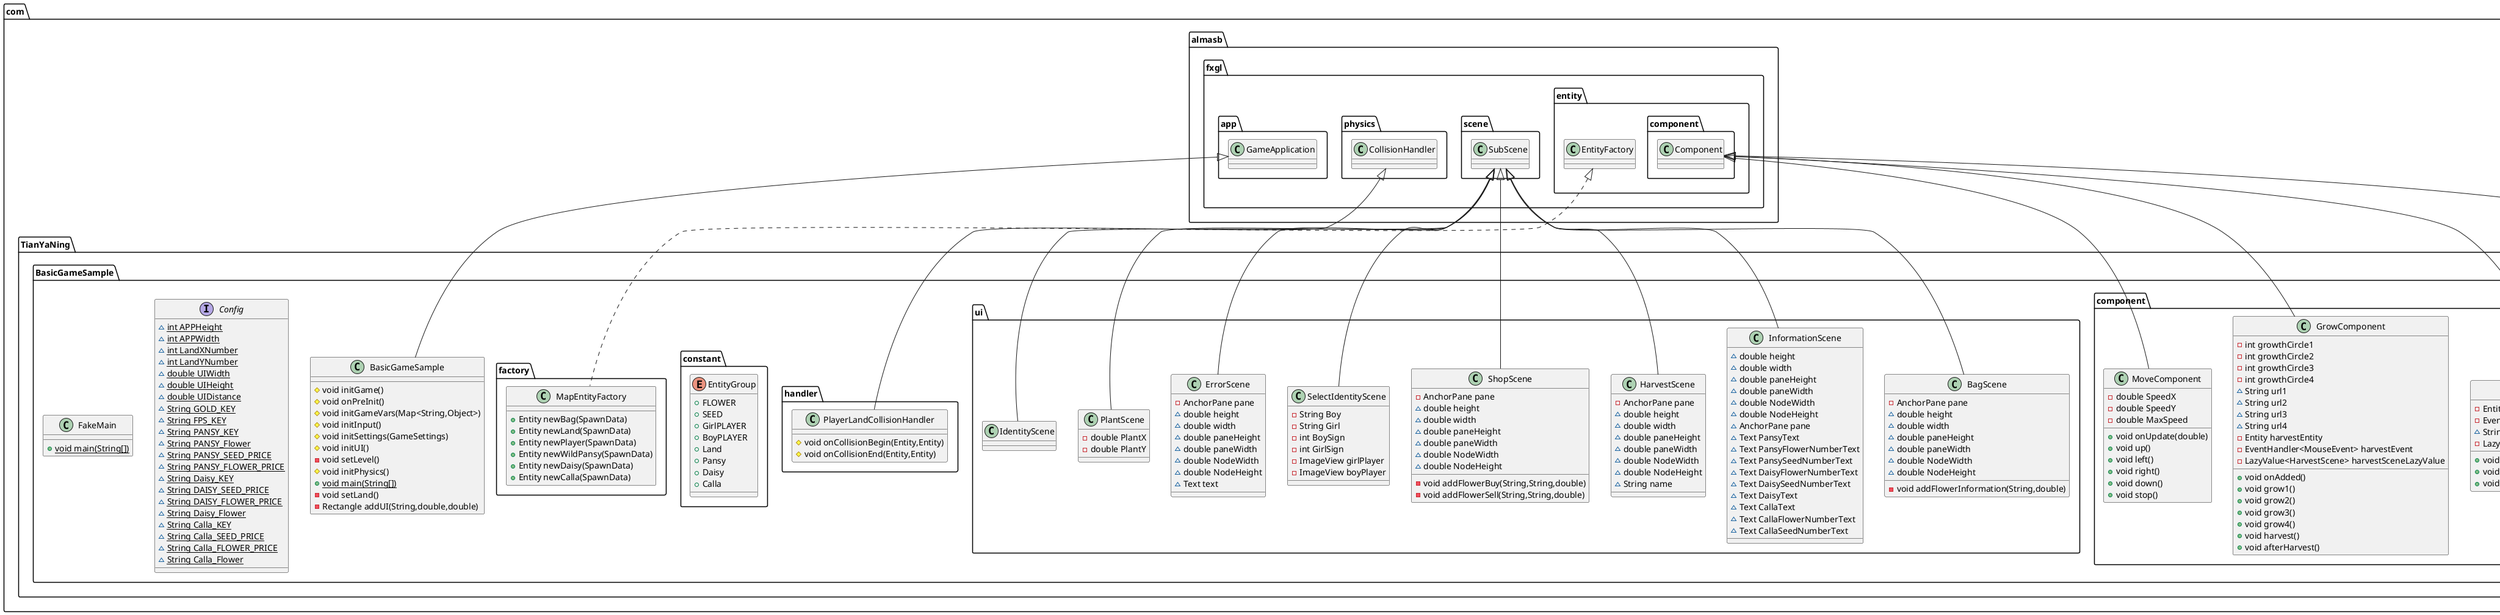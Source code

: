 @startuml
class com.TianYaNing.BasicGameSample.component.IdentityComponent {
- LazyValue<IdentityScene> IdentitySceneLazyValue
- EventHandler<MouseEvent> IdentityHandler
+ void onAdded()
}
class com.TianYaNing.BasicGameSample.ui.SelectIdentityScene {
- String Boy
- String Girl
- int BoySign
- int GirlSign
- ImageView girlPlayer
- ImageView boyPlayer
}
class com.TianYaNing.BasicGameSample.ui.ErrorScene {
- AnchorPane pane
~ double height
~ double width
~ double paneHeight
~ double paneWidth
~ double NodeWidth
~ double NodeHeight
~ Text text
}
class com.TianYaNing.BasicGameSample.component.PlantComponent {
- Entity PlantEntity
- EventHandler<MouseEvent> PlantHandler
~ String name
- LazyValue<PlantScene> plantSceneLazyValue
+ void onAdded()
+ void play()
+ void stop()
}
class com.TianYaNing.BasicGameSample.ui.PlantScene {
- double PlantX
- double PlantY
}
class com.TianYaNing.BasicGameSample.BasicGameSample {
# void initGame()
# void onPreInit()
# void initGameVars(Map<String,Object>)
# void initInput()
# void initSettings(GameSettings)
# void initUI()
- void setLevel()
# void initPhysics()
+ {static} void main(String[])
- void setLand()
- Rectangle addUI(String,double,double)
}
class com.TianYaNing.BasicGameSample.handler.PlayerLandCollisionHandler {
# void onCollisionBegin(Entity,Entity)
# void onCollisionEnd(Entity,Entity)
}
class com.TianYaNing.BasicGameSample.ui.IdentityScene {
}
enum com.TianYaNing.BasicGameSample.constant.EntityGroup {
+  FLOWER
+  SEED
+  GirlPLAYER
+  BoyPLAYER
+  Land
+  Pansy
+  Daisy
+  Calla
}
class com.TianYaNing.BasicGameSample.factory.MapEntityFactory {
+ Entity newBag(SpawnData)
+ Entity newLand(SpawnData)
+ Entity newPlayer(SpawnData)
+ Entity newWildPansy(SpawnData)
+ Entity newDaisy(SpawnData)
+ Entity newCalla(SpawnData)
}
interface com.TianYaNing.BasicGameSample.Config {
~ {static} int APPHeight
~ {static} int APPWidth
~ {static} int LandXNumber
~ {static} int LandYNumber
~ {static} double UIWidth
~ {static} double UIHeight
~ {static} double UIDistance
~ {static} String GOLD_KEY
~ {static} String FPS_KEY
~ {static} String PANSY_KEY
~ {static} String PANSY_Flower
~ {static} String PANSY_SEED_PRICE
~ {static} String PANSY_FLOWER_PRICE
~ {static} String Daisy_KEY
~ {static} String DAISY_SEED_PRICE
~ {static} String DAISY_FLOWER_PRICE
~ {static} String Daisy_Flower
~ {static} String Calla_KEY
~ {static} String Calla_SEED_PRICE
~ {static} String Calla_FLOWER_PRICE
~ {static} String Calla_Flower
}
class com.TianYaNing.BasicGameSample.ui.BagScene {
- AnchorPane pane
~ double height
~ double width
~ double paneHeight
~ double paneWidth
~ double NodeWidth
~ double NodeHeight
- void addFlowerInformation(String,double)
}
class com.TianYaNing.BasicGameSample.ui.InformationScene {
~ double height
~ double width
~ double paneHeight
~ double paneWidth
~ double NodeWidth
~ double NodeHeight
~ AnchorPane pane
~ Text PansyText
~ Text PansyFlowerNumberText
~ Text PansySeedNumberText
~ Text DaisyFlowerNumberText
~ Text DaisySeedNumberText
~ Text DaisyText
~ Text CallaText
~ Text CallaFlowerNumberText
~ Text CallaSeedNumberText
}
class com.TianYaNing.BasicGameSample.FakeMain {
+ {static} void main(String[])
}
class com.TianYaNing.BasicGameSample.component.GrowComponent {
- int growthCircle1
- int growthCircle2
- int growthCircle3
- int growthCircle4
~ String url1
~ String url2
~ String url3
~ String url4
- Entity harvestEntity
- EventHandler<MouseEvent> harvestEvent
- LazyValue<HarvestScene> harvestSceneLazyValue
+ void onAdded()
+ void grow1()
+ void grow2()
+ void grow3()
+ void grow4()
+ void harvest()
+ void afterHarvest()
}
class com.TianYaNing.BasicGameSample.ui.HarvestScene {
- AnchorPane pane
~ double height
~ double width
~ double paneHeight
~ double paneWidth
~ double NodeWidth
~ double NodeHeight
~ String name
}
class com.TianYaNing.BasicGameSample.ui.ShopScene {
- AnchorPane pane
~ double height
~ double width
~ double paneHeight
~ double paneWidth
~ double NodeWidth
~ double NodeHeight
- void addFlowerBuy(String,String,double)
- void addFlowerSell(String,String,double)
}
class com.TianYaNing.BasicGameSample.component.MoveComponent {
- double SpeedX
- double SpeedY
- double MaxSpeed
+ void onUpdate(double)
+ void up()
+ void left()
+ void right()
+ void down()
+ void stop()
}


com.almasb.fxgl.entity.component.Component <|-- com.TianYaNing.BasicGameSample.component.IdentityComponent
com.almasb.fxgl.scene.SubScene <|-- com.TianYaNing.BasicGameSample.ui.SelectIdentityScene
com.almasb.fxgl.scene.SubScene <|-- com.TianYaNing.BasicGameSample.ui.ErrorScene
com.almasb.fxgl.entity.component.Component <|-- com.TianYaNing.BasicGameSample.component.PlantComponent
com.almasb.fxgl.scene.SubScene <|-- com.TianYaNing.BasicGameSample.ui.PlantScene
com.almasb.fxgl.app.GameApplication <|-- com.TianYaNing.BasicGameSample.BasicGameSample
com.almasb.fxgl.physics.CollisionHandler <|-- com.TianYaNing.BasicGameSample.handler.PlayerLandCollisionHandler
com.almasb.fxgl.scene.SubScene <|-- com.TianYaNing.BasicGameSample.ui.IdentityScene
com.almasb.fxgl.entity.EntityFactory <|.. com.TianYaNing.BasicGameSample.factory.MapEntityFactory
com.almasb.fxgl.scene.SubScene <|-- com.TianYaNing.BasicGameSample.ui.BagScene
com.almasb.fxgl.scene.SubScene <|-- com.TianYaNing.BasicGameSample.ui.InformationScene
com.almasb.fxgl.entity.component.Component <|-- com.TianYaNing.BasicGameSample.component.GrowComponent
com.almasb.fxgl.scene.SubScene <|-- com.TianYaNing.BasicGameSample.ui.HarvestScene
com.almasb.fxgl.scene.SubScene <|-- com.TianYaNing.BasicGameSample.ui.ShopScene
com.almasb.fxgl.entity.component.Component <|-- com.TianYaNing.BasicGameSample.component.MoveComponent
@enduml